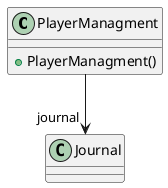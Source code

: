 @startuml
class PlayerManagment {
    + PlayerManagment()
}
PlayerManagment --> "journal" Journal
@enduml
